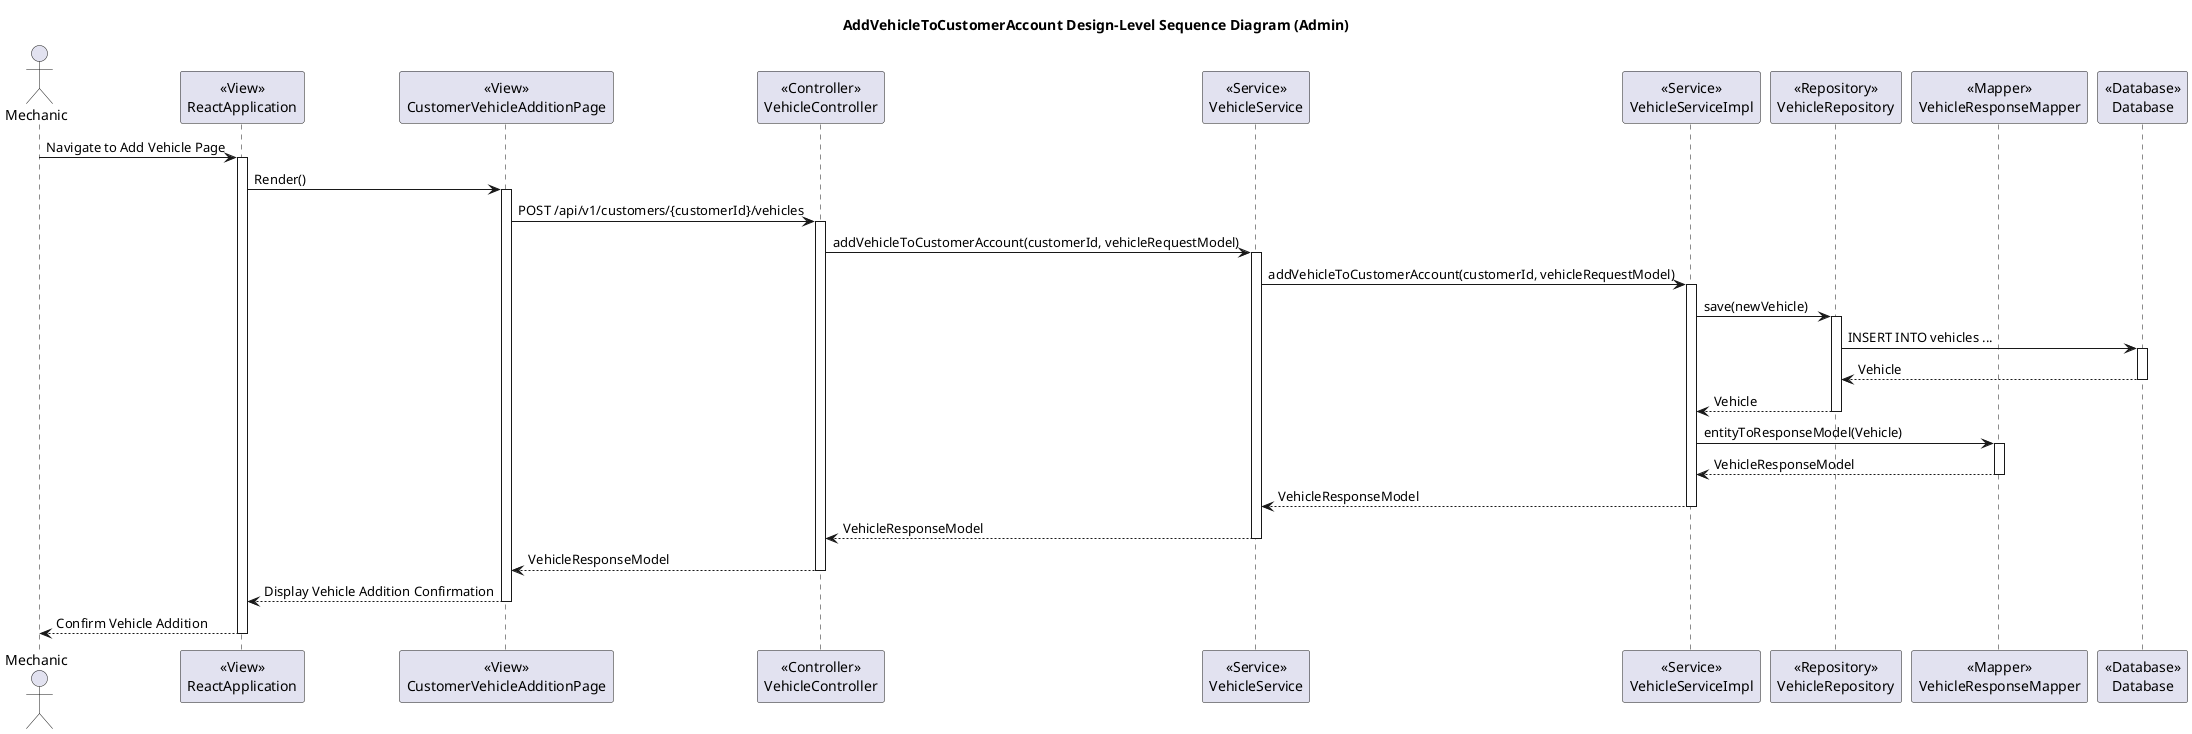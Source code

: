 @startuml
title AddVehicleToCustomerAccount Design-Level Sequence Diagram (Admin)

actor Mechanic

participant ReactApplication as "<<View>>\nReactApplication"
participant CustomerVehicleAdditionPage as "<<View>>\nCustomerVehicleAdditionPage"
participant VehicleController as "<<Controller>>\nVehicleController"
participant VehicleService as "<<Service>>\nVehicleService"
participant VehicleServiceImpl as "<<Service>>\nVehicleServiceImpl"
participant VehicleRepository as "<<Repository>>\nVehicleRepository"
participant VehicleResponseMapper as "<<Mapper>>\nVehicleResponseMapper"
participant Database as "<<Database>>\nDatabase"

Mechanic -> ReactApplication: Navigate to Add Vehicle Page
activate ReactApplication

ReactApplication -> CustomerVehicleAdditionPage: Render()
activate CustomerVehicleAdditionPage

CustomerVehicleAdditionPage -> VehicleController: POST /api/v1/customers/{customerId}/vehicles
activate VehicleController

VehicleController -> VehicleService: addVehicleToCustomerAccount(customerId, vehicleRequestModel)
activate VehicleService

VehicleService -> VehicleServiceImpl: addVehicleToCustomerAccount(customerId, vehicleRequestModel)
activate VehicleServiceImpl

VehicleServiceImpl -> VehicleRepository: save(newVehicle)
activate VehicleRepository

VehicleRepository -> Database: INSERT INTO vehicles ...
activate Database

Database --> VehicleRepository: Vehicle
deactivate Database

VehicleRepository --> VehicleServiceImpl: Vehicle
deactivate VehicleRepository

VehicleServiceImpl -> VehicleResponseMapper: entityToResponseModel(Vehicle)
activate VehicleResponseMapper

VehicleResponseMapper --> VehicleServiceImpl: VehicleResponseModel
deactivate VehicleResponseMapper

VehicleServiceImpl --> VehicleService: VehicleResponseModel
deactivate VehicleServiceImpl

VehicleService --> VehicleController: VehicleResponseModel
deactivate VehicleService

VehicleController --> CustomerVehicleAdditionPage: VehicleResponseModel
deactivate VehicleController

CustomerVehicleAdditionPage --> ReactApplication: Display Vehicle Addition Confirmation
deactivate CustomerVehicleAdditionPage

ReactApplication --> Mechanic: Confirm Vehicle Addition
deactivate ReactApplication

@enduml
